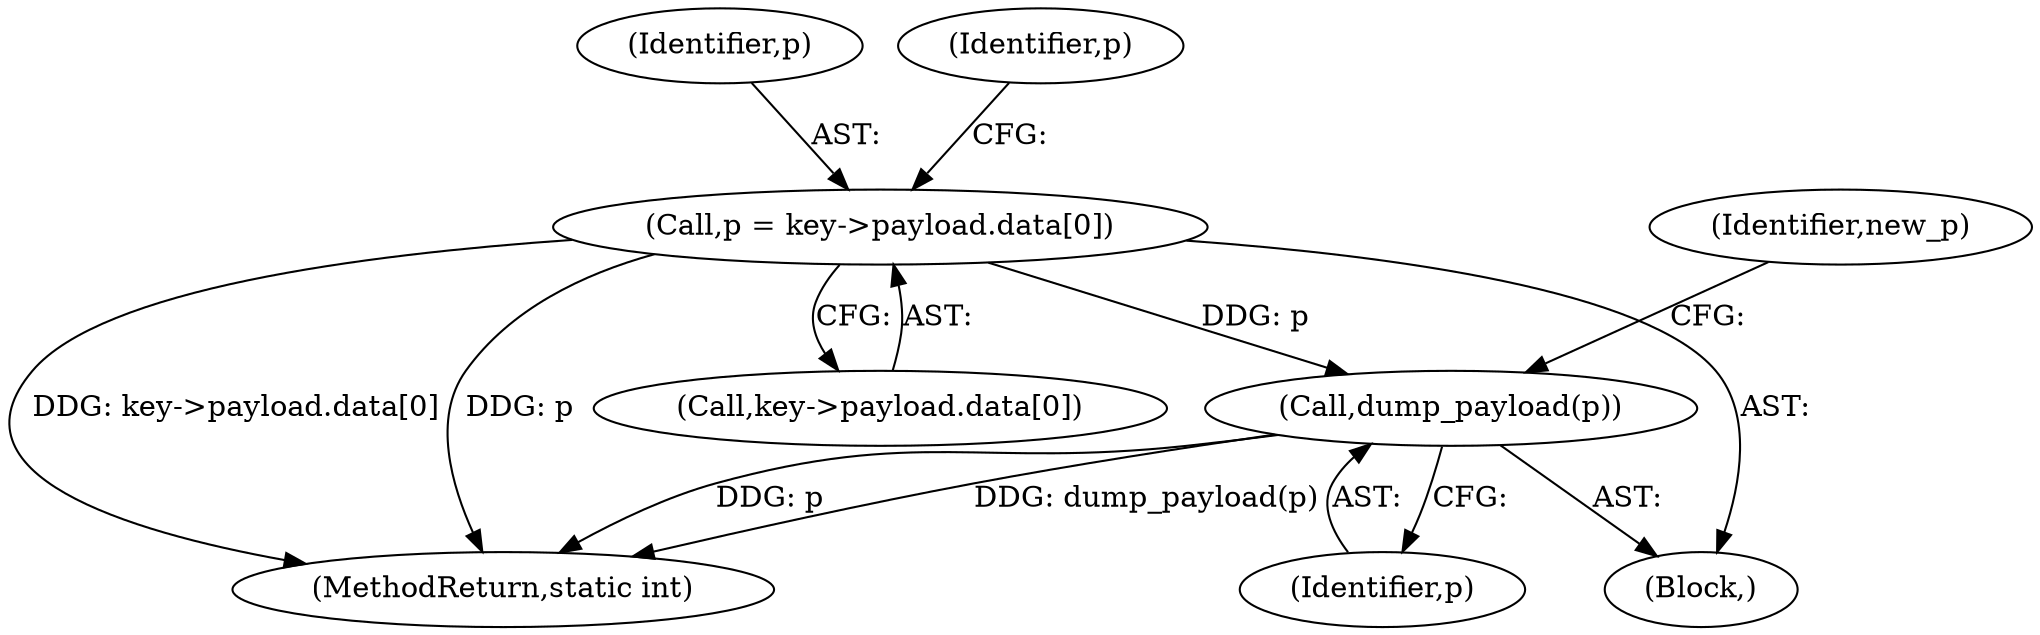 digraph "0_linux_363b02dab09b3226f3bd1420dad9c72b79a42a76_16@pointer" {
"1000262" [label="(Call,dump_payload(p))"];
"1000125" [label="(Call,p = key->payload.data[0])"];
"1000320" [label="(MethodReturn,static int)"];
"1000104" [label="(Block,)"];
"1000127" [label="(Call,key->payload.data[0])"];
"1000126" [label="(Identifier,p)"];
"1000265" [label="(Identifier,new_p)"];
"1000125" [label="(Call,p = key->payload.data[0])"];
"1000262" [label="(Call,dump_payload(p))"];
"1000137" [label="(Identifier,p)"];
"1000263" [label="(Identifier,p)"];
"1000262" -> "1000104"  [label="AST: "];
"1000262" -> "1000263"  [label="CFG: "];
"1000263" -> "1000262"  [label="AST: "];
"1000265" -> "1000262"  [label="CFG: "];
"1000262" -> "1000320"  [label="DDG: dump_payload(p)"];
"1000262" -> "1000320"  [label="DDG: p"];
"1000125" -> "1000262"  [label="DDG: p"];
"1000125" -> "1000104"  [label="AST: "];
"1000125" -> "1000127"  [label="CFG: "];
"1000126" -> "1000125"  [label="AST: "];
"1000127" -> "1000125"  [label="AST: "];
"1000137" -> "1000125"  [label="CFG: "];
"1000125" -> "1000320"  [label="DDG: p"];
"1000125" -> "1000320"  [label="DDG: key->payload.data[0]"];
}
